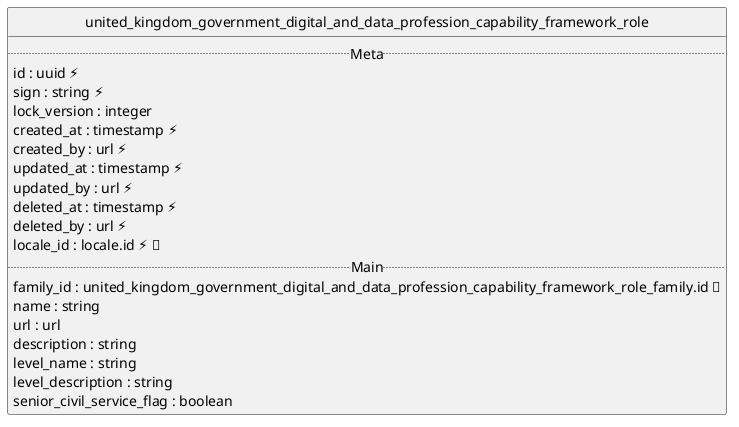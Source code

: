 @startuml uml
skinparam monochrome true
skinparam linetype ortho
hide circle

entity united_kingdom_government_digital_and_data_profession_capability_framework_role {
  .. Meta ..
  id : uuid ⚡
  sign : string ⚡
  lock_version : integer
  created_at : timestamp ⚡
  created_by : url ⚡
  updated_at : timestamp ⚡
  updated_by : url ⚡
  deleted_at : timestamp ⚡
  deleted_by : url ⚡
  locale_id : locale.id ⚡ 🔑
  .. Main ..
  family_id : united_kingdom_government_digital_and_data_profession_capability_framework_role_family.id 🔑
  name : string
  url : url
  description : string
  level_name : string
  level_description : string
  senior_civil_service_flag : boolean
}

@enduml
